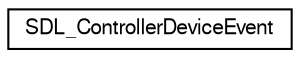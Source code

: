 digraph "Graphical Class Hierarchy"
{
  edge [fontname="FreeSans",fontsize="10",labelfontname="FreeSans",labelfontsize="10"];
  node [fontname="FreeSans",fontsize="10",shape=record];
  rankdir="LR";
  Node1 [label="SDL_ControllerDeviceEvent",height=0.2,width=0.4,color="black", fillcolor="white", style="filled",URL="$da/d81/struct_s_d_l___controller_device_event.html",tooltip="Controller device event structure (event.cdevice.*) "];
}
